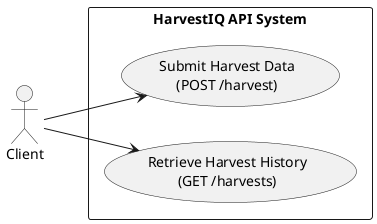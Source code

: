@startuml UseCase
' Use Case Diagram for HarvestIQ Project

left to right direction
skinparam packageStyle rectangle

actor "Client" as client

rectangle "HarvestIQ API System" {
  usecase "Submit Harvest Data\n(POST /harvest)" as UC_Submit
  usecase "Retrieve Harvest History\n(GET /harvests)" as UC_Retrieve
}

client --> UC_Submit
client --> UC_Retrieve

@enduml
